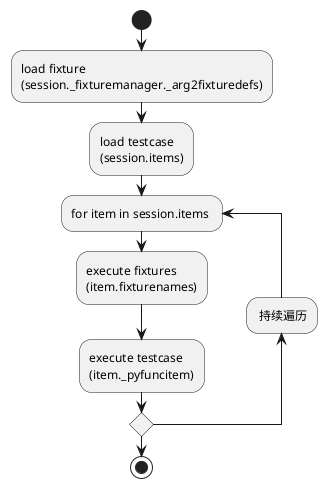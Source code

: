 @startuml

start

:load fixture\n(session._fixturemanager._arg2fixturedefs);

:load testcase\n(session.items);

repeat :for item in session.items ;
    :execute fixtures\n(item.fixturenames);
    :execute testcase\n(item._pyfuncitem);
backward: 持续遍历;
repeat while ();

stop

@enduml